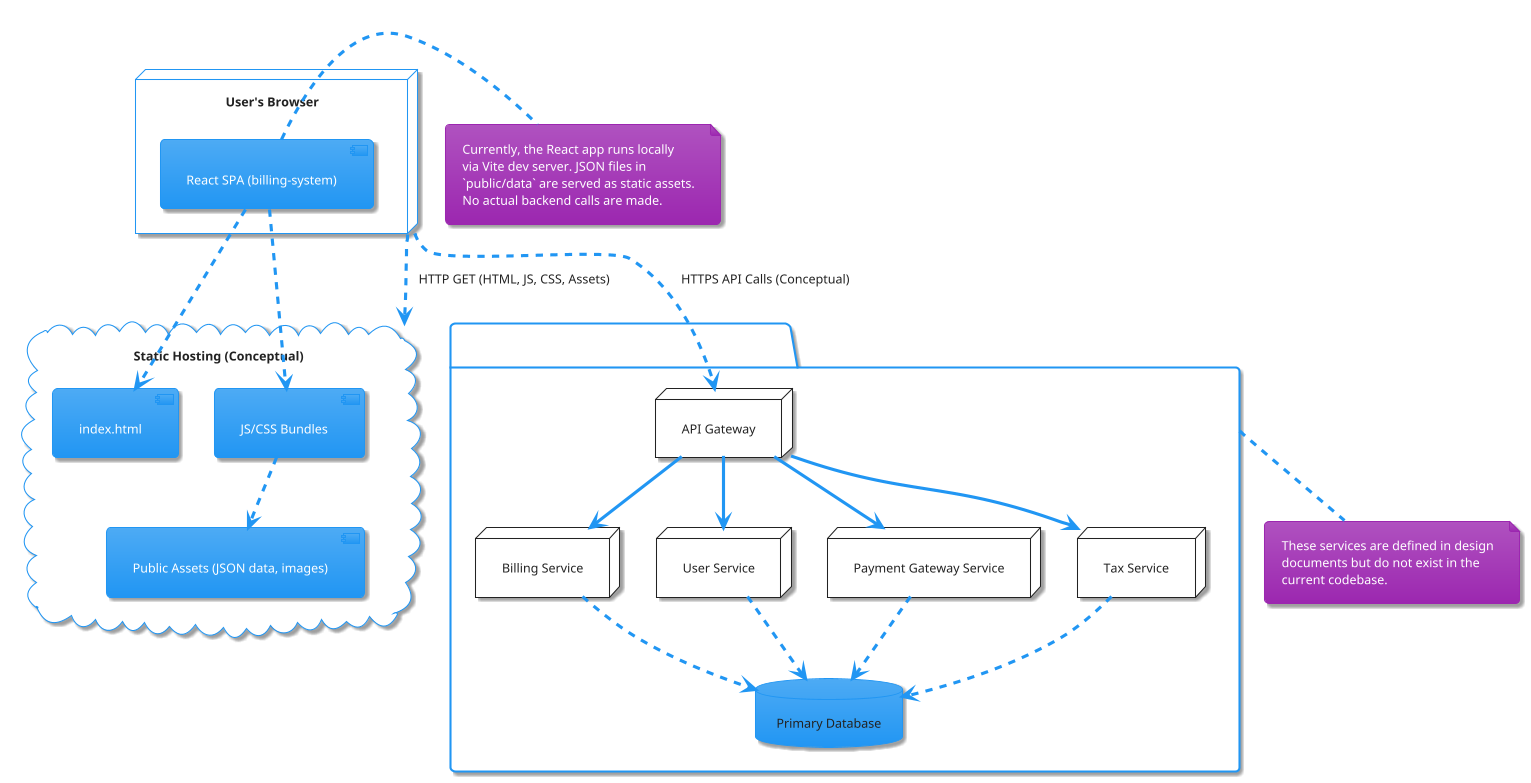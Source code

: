 @startuml
!theme materia

node "User's Browser" as Browser {
  component "React SPA (billing-system)" as FrontendApp
}

cloud "Static Hosting (Conceptual)" as Hosting {
  FrontendApp ..> [index.html]
  FrontendApp ..> [JS/CSS Bundles]
  [JS/CSS Bundles] ..> [Public Assets (JSON data, images)]
}

package "Backend Services (Conceptual - Not Implemented)" {
  node "API Gateway" as APIGateway
  node "Billing Service" as BillingService
  node "User Service" as UserService
  node "Payment Gateway Service" as PaymentService
  node "Tax Service" as TaxService
  database "Primary Database" as DB
}

Browser ..> Hosting : HTTP GET (HTML, JS, CSS, Assets)
Browser ..> APIGateway : HTTPS API Calls (Conceptual)

APIGateway --> BillingService
APIGateway --> UserService
APIGateway --> PaymentService
APIGateway --> TaxService

BillingService ..> DB
UserService ..> DB
PaymentService ..> DB
TaxService ..> DB

note right of FrontendApp
  Currently, the React app runs locally
  via Vite dev server. JSON files in
  `public/data` are served as static assets.
  No actual backend calls are made.
end note

note bottom of "Backend Services (Conceptual - Not Implemented)"
  These services are defined in design
  documents but do not exist in the
  current codebase.
end note
@enduml
